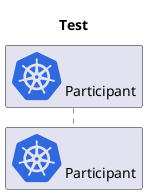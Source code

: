 {
  "sha1": "bd5wnaq6d37dmusuqwtthdq9d9uxlvg",
  "insertion": {
    "when": "2024-05-30T20:48:22.070Z",
    "user": "plantuml@gmail.com"
  }
}
@startuml

sprite k8s <svg role="img" version="1.1" viewBox="0 0 49.462 48" xmlns="http://www.w3.org/2000/svg">
<path d="m29.419 27.573a0.87572 0.87572 0 0 0-0.20855-0.01582 0.89887 0.89887 0 0 0-0.34758 0.09027 0.90859 0.90859 0 0 0-0.43979 1.1769l-0.0067 0.0086 2.0801 5.0254a10.618 10.618 0 0 0 4.2917-5.391l-5.3603-0.90591zm-8.3405 0.71224a0.90737 0.90737 0 0 0-0.8703-0.7059 0.89166 0.89166 0 0 0-0.17879 0.01582l-0.0086-0.01096-5.3137 0.902a10.658 10.658 0 0 0 4.2783 5.353l2.0591-4.9757-0.01611-0.01954a0.89839 0.89839 0 0 0 0.05052-0.55881zm4.4503 1.9513a0.90688 0.90688 0 0 0-1.5994 0.0019h-0.0048l-2.6131 4.7252a10.644 10.644 0 0 0 5.8089 0.2988q0.53588-0.12197 1.0469-0.29246l-2.6192-4.7337zm8.2722-10.976-4.0205 3.5985 0.0019 0.01144a0.90859 0.90859 0 0 0 0.35612 1.5599l0.0048 0.02173 5.2076 1.5001a10.8 10.8 0 0 0-1.5503-6.6911zm-7.4695 0.40319a0.90859 0.90859 0 0 0 1.4423 0.69273l0.01582 0.0067 4.3993-3.1195a10.696 10.696 0 0 0-6.1679-2.9733l0.30563 5.3918zm-4.6588 0.71273a0.90737 0.90737 0 0 0 1.4401-0.69517l0.0224-0.01077 0.30563-5.4001a10.899 10.899 0 0 0-1.0979 0.18904 10.602 10.602 0 0 0-5.1069 2.7828l4.4281 3.139zm-2.3606 4.0802a0.90737 0.90737 0 0 0 0.35661-1.5601l0.0048-0.02126-4.0427-3.6161a10.599 10.599 0 0 0-1.5045 6.7104l5.182-1.4952zm3.9266 1.5884 1.4913 0.71711 1.4869-0.71541 0.36928-1.6055-1.0291-1.2869h-1.6562l-1.032 1.285z" fill="#3069de" stroke-width=".24392"/>
<path d="m49.383 29.207-4.2495-18.458a3.3178 3.3178 0 0 0-1.7789-2.2131l-17.201-8.2127a3.3146 3.3146 0 0 0-2.855 0l-17.198 8.2171a3.3168 3.3168 0 0 0-1.7794 2.2128l-4.2427 18.458a3.2478 3.2478 0 0 0-9.532e-4 1.4172 3.2944 3.2944 0 0 0 0.11976 0.41905 3.1953 3.1953 0 0 0 0.32758 0.66491c0.0583 0.08903 0.11976 0.17562 0.1866 0.25953l11.904 14.8c0.05195 0.06444 0.10928 0.12318 0.16611 0.18295a3.2742 3.2742 0 0 0 0.62784 0.52027 3.3962 3.3962 0 0 0 0.94079 0.40905 3.2436 3.2436 0 0 0 0.83663 0.11537h0.18514l18.905-0.0048a3.1693 3.1693 0 0 0 0.34393-0.02021 3.2854 3.2854 0 0 0 0.48515-0.09218 3.3836 3.3836 0 0 0 0.33685-0.10781c0.08608-0.03289 0.17196-0.06587 0.2549-0.10562a3.4005 3.4005 0 0 0 0.36075-0.2005 3.2449 3.2449 0 0 0 0.78956-0.69882l0.36295-0.45124 11.537-14.352a3.216 3.216 0 0 0 0.51418-0.92322 3.3344 3.3344 0 0 0 0.12196-0.42051 3.2397 3.2397 0 0 0-9.53e-4 -1.4169zm-17.842 7.179a3.5406 3.5406 0 0 0 0.17148 0.41539 0.80834 0.80834 0 0 0-0.07979 0.60735 9.6036 9.6036 0 0 0 0.91274 1.6342 8.5518 8.5518 0 0 1 0.55198 0.82054c0.04147 0.07683 0.09562 0.19586 0.13489 0.27709a1.0342 1.0342 0 1 1-1.8611 0.87981c-0.03927-0.08045-0.09389-0.18782-0.12732-0.26391a8.6042 8.6042 0 0 1-0.2988-0.94348 9.587 9.587 0 0 0-0.70638-1.7311 0.81346 0.81346 0 0 0-0.5254-0.3188c-0.03289-0.05681-0.15489-0.28026-0.22026-0.39588a13.322 13.322 0 0 1-9.5001-0.0244l-0.23294 0.42222a0.83639 0.83639 0 0 0-0.44368 0.21611 7.1998 7.1998 0 0 0-0.79712 1.8494 8.5125 8.5125 0 0 1-0.2971 0.94347c-0.03289 0.07559-0.08808 0.18148-0.12732 0.26172v0.0019l-0.0019 0.0019a1.0337 1.0337 0 1 1-1.8584-0.88199c0.0388-0.08169 0.09075-0.20001 0.13171-0.27685a8.5803 8.5803 0 0 1 0.55174-0.82273 10.056 10.056 0 0 0 0.93176-1.6747 1.0215 1.0215 0 0 0-0.0917-0.58223l0.18732-0.44881a13.396 13.396 0 0 1-5.9364-7.4119l-0.44857 0.07635a1.1415 1.1415 0 0 0-0.59223-0.20855 9.6404 9.6404 0 0 0-1.7943 0.52808 8.6807 8.6807 0 0 1-0.92371 0.35368c-0.074391 0.0205-0.18172 0.04099-0.2666 0.05948-0.00686 0.0029-0.012688 0.0057-0.019513 0.0067a0.14761 0.14761 0 0 1-0.015852 0.0019 1.0332 1.0332 0 1 1-0.4571-2.006l0.01488-0.0038 0.00906-0.0029c0.086106-0.02021 0.19635-0.04881 0.2749-0.06387a8.6029 8.6029 0 0 1 0.98786-0.0795 9.6075 9.6075 0 0 0 1.845-0.30294 1.4233 1.4233 0 0 0 0.44246-0.44637l0.431-0.12586a13.321 13.321 0 0 1 2.1009-9.2866l-0.33001-0.29417a1.1435 1.1435 0 0 0-0.20684-0.59418 9.6019 9.6019 0 0 0-1.5311-1.0757 8.5981 8.5981 0 0 1-0.85347-0.49905c-0.06244-0.04661-0.14537-0.11659-0.21318-0.17172l-0.01535-0.01077a1.091 1.091 0 0 1-0.25319-1.5177 0.99177 0.99177 0 0 1 0.8203-0.36294 1.2269 1.2269 0 0 1 0.7176 0.27075c0.06997 0.05491 0.16586 0.1283 0.22806 0.18172a8.5988 8.5988 0 0 1 0.6781 0.71955 9.6062 9.6062 0 0 0 1.3879 1.2542 0.81297 0.81297 0 0 0 0.6115 0.05929q0.18392 0.13415 0.37124 0.26391a13.242 13.242 0 0 1 6.7265-3.8427 13.428 13.428 0 0 1 1.8611-0.28611l0.0244-0.43515a1.122 1.122 0 0 0 0.33417-0.5327 9.6287 9.6287 0 0 0-0.11464-1.8669 8.6508 8.6508 0 0 1-0.1405-0.97908c-0.0029-0.074877 0.0019-0.1783 0.0029-0.26367 0-0.00976-0.0029-0.019265-0.0029-0.028778a1.0347 1.0347 0 1 1 2.0589-9.533e-4c0 0.090253 0.0057 0.21001 0.0019 0.2927a8.5637 8.5637 0 0 1-0.14122 0.97884 9.6429 9.6429 0 0 0-0.11659 1.8674 0.81566 0.81566 0 0 0 0.33636 0.51466c0.0038 0.07439 0.01582 0.3227 0.02488 0.45954a13.491 13.491 0 0 1 8.5449 4.1288l0.39173-0.27977a1.144 1.144 0 0 0 0.62442-0.06778 9.6424 9.6424 0 0 0 1.3879-1.2557 8.538 8.538 0 0 1 0.6798-0.71955c0.0632-0.05414 0.15854-0.12684 0.2283-0.18196a1.0347 1.0347 0 1 1 1.2825 1.6094c-0.06901 0.05586-0.16025 0.13366-0.22659 0.18294a8.5603 8.5603 0 0 1-0.85542 0.49906 9.6334 9.6334 0 0 0-1.5311 1.0757 0.81395 0.81395 0 0 0-0.19317 0.58295c-0.05729 0.05271-0.25856 0.23099-0.36515 0.32758a13.376 13.376 0 0 1 2.1445 9.2647l0.41563 0.12098a1.1574 1.1574 0 0 0 0.44392 0.44661 9.626 9.626 0 0 0 1.846 0.30367 8.6933 8.6933 0 0 1 0.98689 0.07902c0.08655 0.01582 0.21172 0.05052 0.30001 0.07073a1.0332 1.0332 0 1 1-0.45807 2.0057l-0.01487-0.0019c-0.0067-0.0019-0.01315-0.0057-0.02021-0.0067-0.08493-0.01849-0.19148-0.03708-0.26587-0.05662a8.5714 8.5714 0 0 1-0.92322-0.35661 9.629 9.629 0 0 0-1.796-0.52808 0.81395 0.81395 0 0 0-0.57614 0.21392q-0.21952-0.04175-0.44002-0.07712a13.396 13.396 0 0 1-5.934 7.4651z" fill="#3069de" stroke-width=".24392"/>
</svg>


!unquoted procedure ICON_PARTICIPANT()
participant "<$k8s> Participant" as test
!endprocedure

title Test

ICON_PARTICIPANT()

@enduml
